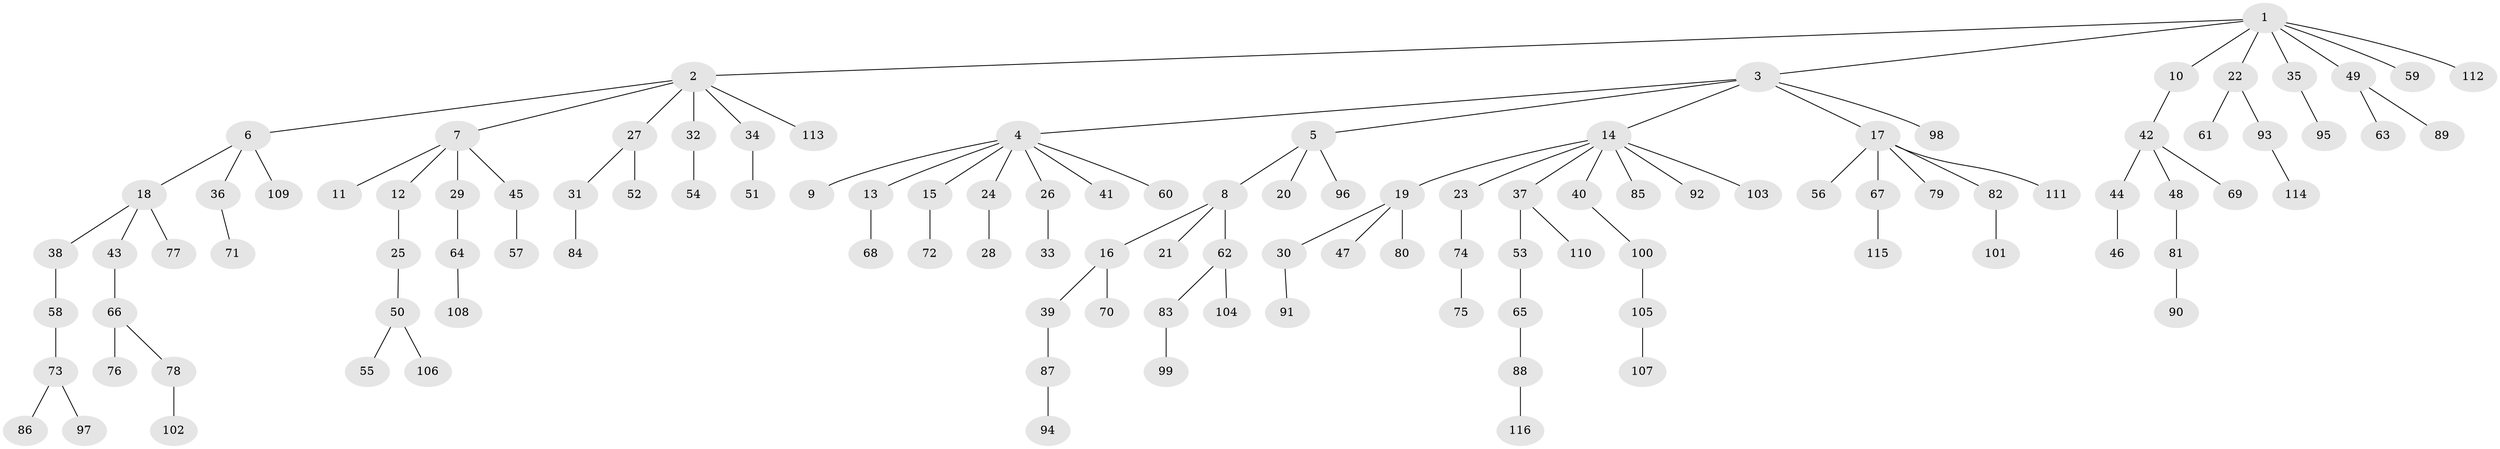 // Generated by graph-tools (version 1.1) at 2025/15/03/09/25 04:15:33]
// undirected, 116 vertices, 115 edges
graph export_dot {
graph [start="1"]
  node [color=gray90,style=filled];
  1;
  2;
  3;
  4;
  5;
  6;
  7;
  8;
  9;
  10;
  11;
  12;
  13;
  14;
  15;
  16;
  17;
  18;
  19;
  20;
  21;
  22;
  23;
  24;
  25;
  26;
  27;
  28;
  29;
  30;
  31;
  32;
  33;
  34;
  35;
  36;
  37;
  38;
  39;
  40;
  41;
  42;
  43;
  44;
  45;
  46;
  47;
  48;
  49;
  50;
  51;
  52;
  53;
  54;
  55;
  56;
  57;
  58;
  59;
  60;
  61;
  62;
  63;
  64;
  65;
  66;
  67;
  68;
  69;
  70;
  71;
  72;
  73;
  74;
  75;
  76;
  77;
  78;
  79;
  80;
  81;
  82;
  83;
  84;
  85;
  86;
  87;
  88;
  89;
  90;
  91;
  92;
  93;
  94;
  95;
  96;
  97;
  98;
  99;
  100;
  101;
  102;
  103;
  104;
  105;
  106;
  107;
  108;
  109;
  110;
  111;
  112;
  113;
  114;
  115;
  116;
  1 -- 2;
  1 -- 3;
  1 -- 10;
  1 -- 22;
  1 -- 35;
  1 -- 49;
  1 -- 59;
  1 -- 112;
  2 -- 6;
  2 -- 7;
  2 -- 27;
  2 -- 32;
  2 -- 34;
  2 -- 113;
  3 -- 4;
  3 -- 5;
  3 -- 14;
  3 -- 17;
  3 -- 98;
  4 -- 9;
  4 -- 13;
  4 -- 15;
  4 -- 24;
  4 -- 26;
  4 -- 41;
  4 -- 60;
  5 -- 8;
  5 -- 20;
  5 -- 96;
  6 -- 18;
  6 -- 36;
  6 -- 109;
  7 -- 11;
  7 -- 12;
  7 -- 29;
  7 -- 45;
  8 -- 16;
  8 -- 21;
  8 -- 62;
  10 -- 42;
  12 -- 25;
  13 -- 68;
  14 -- 19;
  14 -- 23;
  14 -- 37;
  14 -- 40;
  14 -- 85;
  14 -- 92;
  14 -- 103;
  15 -- 72;
  16 -- 39;
  16 -- 70;
  17 -- 56;
  17 -- 67;
  17 -- 79;
  17 -- 82;
  17 -- 111;
  18 -- 38;
  18 -- 43;
  18 -- 77;
  19 -- 30;
  19 -- 47;
  19 -- 80;
  22 -- 61;
  22 -- 93;
  23 -- 74;
  24 -- 28;
  25 -- 50;
  26 -- 33;
  27 -- 31;
  27 -- 52;
  29 -- 64;
  30 -- 91;
  31 -- 84;
  32 -- 54;
  34 -- 51;
  35 -- 95;
  36 -- 71;
  37 -- 53;
  37 -- 110;
  38 -- 58;
  39 -- 87;
  40 -- 100;
  42 -- 44;
  42 -- 48;
  42 -- 69;
  43 -- 66;
  44 -- 46;
  45 -- 57;
  48 -- 81;
  49 -- 63;
  49 -- 89;
  50 -- 55;
  50 -- 106;
  53 -- 65;
  58 -- 73;
  62 -- 83;
  62 -- 104;
  64 -- 108;
  65 -- 88;
  66 -- 76;
  66 -- 78;
  67 -- 115;
  73 -- 86;
  73 -- 97;
  74 -- 75;
  78 -- 102;
  81 -- 90;
  82 -- 101;
  83 -- 99;
  87 -- 94;
  88 -- 116;
  93 -- 114;
  100 -- 105;
  105 -- 107;
}

